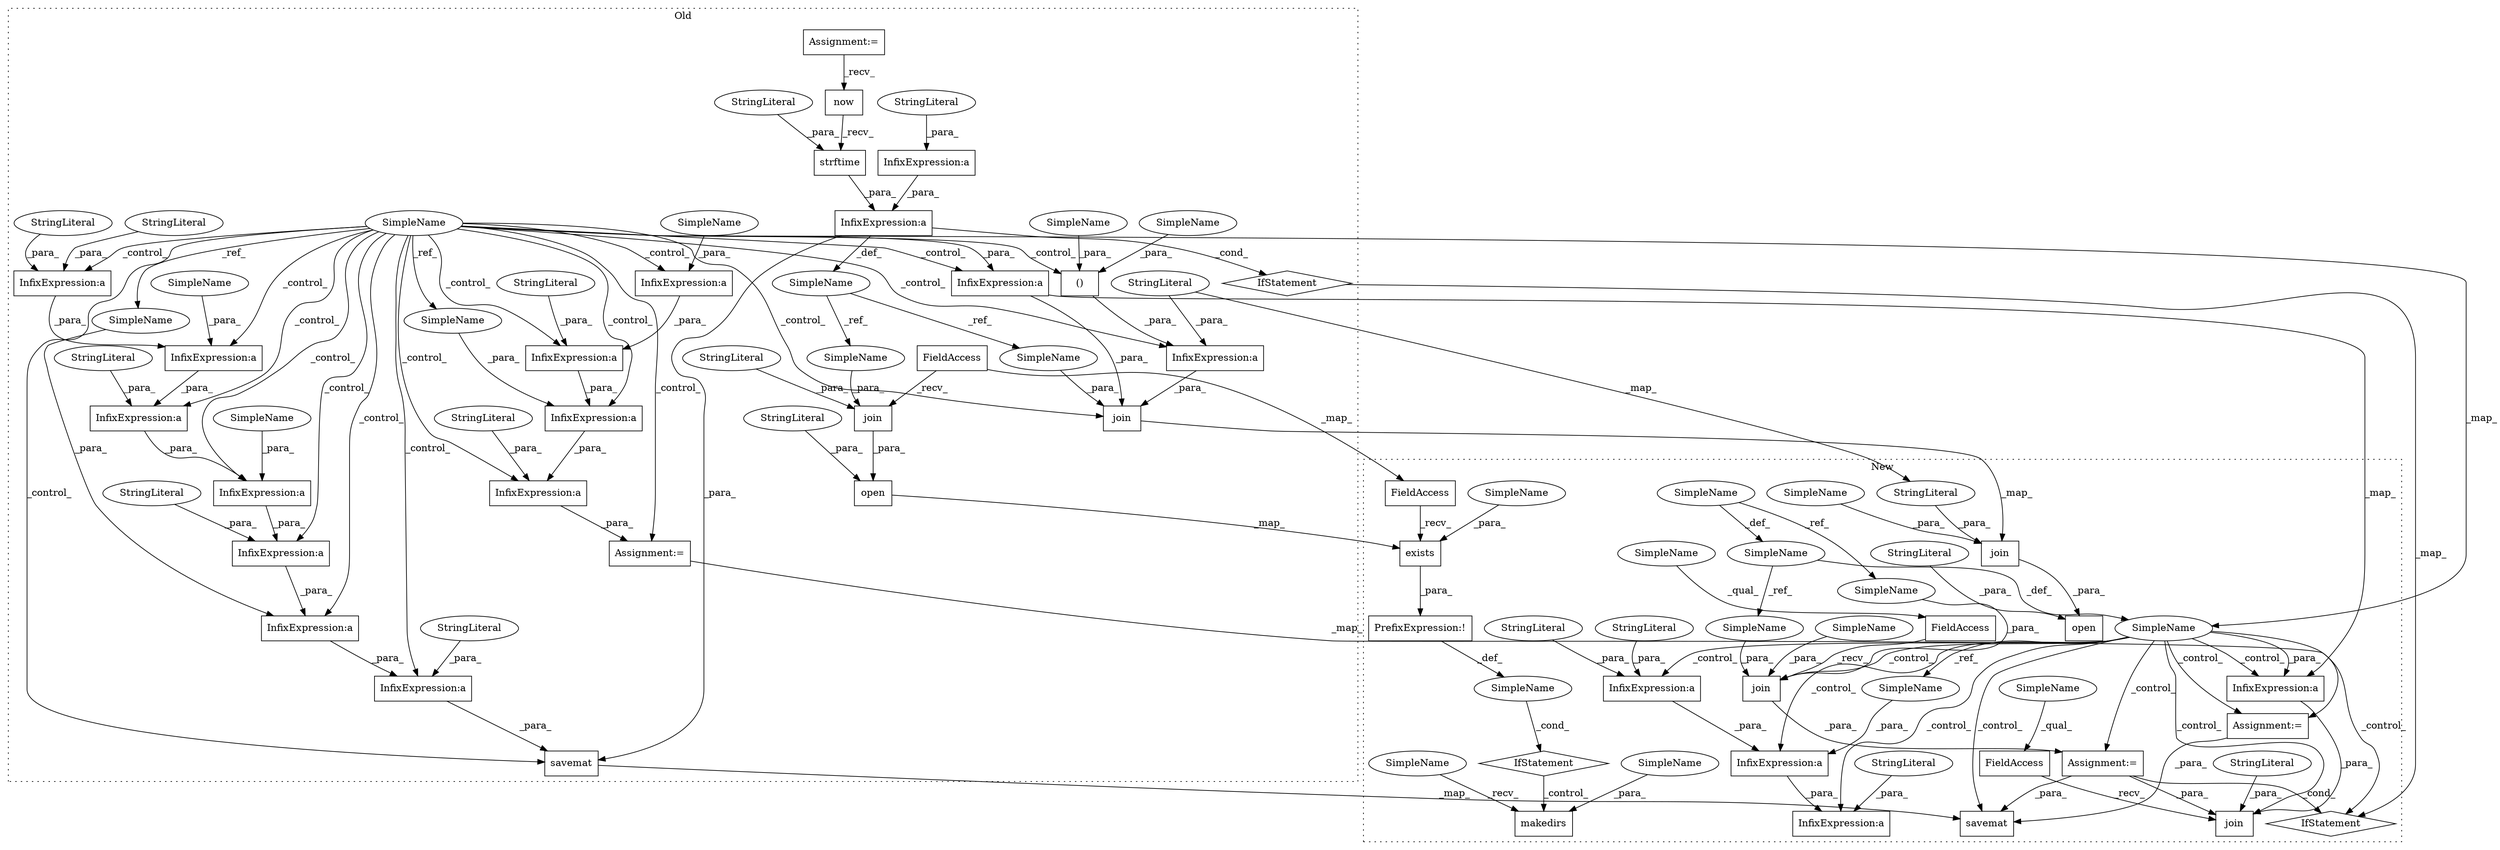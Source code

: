 digraph G {
subgraph cluster0 {
1 [label="now" a="32" s="3340" l="5" shape="box"];
3 [label="InfixExpression:a" a="27" s="3328" l="3" shape="box"];
4 [label="InfixExpression:a" a="27" s="3321" l="3" shape="box"];
7 [label="open" a="32" s="3561,3606" l="5,1" shape="box"];
9 [label="join" a="32" s="4861,4951" l="5,1" shape="box"];
10 [label="InfixExpression:a" a="27" s="4892" l="10" shape="box"];
11 [label="()" a="106" s="4902" l="23" shape="box"];
12 [label="StringLiteral" a="45" s="3603" l="3" shape="ellipse"];
13 [label="StringLiteral" a="45" s="3324" l="3" shape="ellipse"];
14 [label="StringLiteral" a="45" s="4875" l="17" shape="ellipse"];
17 [label="strftime" a="32" s="3346,3370" l="9,1" shape="box"];
18 [label="StringLiteral" a="45" s="3355" l="15" shape="ellipse"];
22 [label="SimpleName" a="42" s="3257" l="8" shape="ellipse"];
23 [label="join" a="32" s="3574,3601" l="5,1" shape="box"];
25 [label="StringLiteral" a="45" s="3588" l="13" shape="ellipse"];
27 [label="InfixExpression:a" a="27" s="4937" l="3" shape="box"];
30 [label="IfStatement" a="25" s="3378,3407" l="4,2" shape="diamond"];
33 [label="Assignment:=" a="7" s="697" l="8" shape="box"];
37 [label="InfixExpression:a" a="27" s="5116" l="3" shape="box"];
38 [label="InfixExpression:a" a="27" s="5098" l="3" shape="box"];
39 [label="InfixExpression:a" a="27" s="5091" l="3" shape="box"];
40 [label="InfixExpression:a" a="27" s="5109" l="3" shape="box"];
41 [label="InfixExpression:a" a="27" s="5304" l="3" shape="box"];
42 [label="InfixExpression:a" a="27" s="5311" l="3" shape="box"];
43 [label="InfixExpression:a" a="27" s="5318" l="3" shape="box"];
44 [label="InfixExpression:a" a="27" s="5123" l="3" shape="box"];
45 [label="InfixExpression:a" a="27" s="5333" l="3" shape="box"];
46 [label="InfixExpression:a" a="27" s="5145" l="3" shape="box"];
47 [label="InfixExpression:a" a="27" s="5130" l="3" shape="box"];
48 [label="StringLiteral" a="45" s="5080" l="11" shape="ellipse"];
49 [label="StringLiteral" a="45" s="5094" l="3" shape="ellipse"];
50 [label="StringLiteral" a="45" s="5336" l="6" shape="ellipse"];
51 [label="StringLiteral" a="45" s="5314" l="3" shape="ellipse"];
52 [label="StringLiteral" a="45" s="5126" l="3" shape="ellipse"];
53 [label="StringLiteral" a="45" s="5148" l="6" shape="ellipse"];
55 [label="FieldAccess" a="22" s="3566" l="7" shape="box"];
57 [label="SimpleName" a="42" s="3758" l="11" shape="ellipse"];
62 [label="savemat" a="32" s="5172,5242" l="8,1" shape="box"];
65 [label="StringLiteral" a="45" s="5112" l="3" shape="ellipse"];
69 [label="Assignment:=" a="7" s="5260" l="1" shape="box"];
71 [label="SimpleName" a="42" s="4866" l="8" shape="ellipse"];
72 [label="SimpleName" a="42" s="3579" l="8" shape="ellipse"];
74 [label="SimpleName" a="42" s="5321" l="11" shape="ellipse"];
75 [label="SimpleName" a="42" s="5133" l="11" shape="ellipse"];
76 [label="SimpleName" a="42" s="5101" l="7" shape="ellipse"];
77 [label="SimpleName" a="42" s="4902" l="7" shape="ellipse"];
78 [label="SimpleName" a="42" s="5119" l="3" shape="ellipse"];
79 [label="SimpleName" a="42" s="4922" l="3" shape="ellipse"];
80 [label="SimpleName" a="42" s="5307" l="3" shape="ellipse"];
label = "Old";
style="dotted";
}
subgraph cluster1 {
2 [label="makedirs" a="32" s="3373,3395" l="9,1" shape="box"];
5 [label="PrefixExpression:!" a="38" s="3330" l="1" shape="box"];
6 [label="exists" a="32" s="3339,3359" l="7,1" shape="box"];
8 [label="join" a="32" s="3532,3564" l="5,1" shape="box"];
15 [label="StringLiteral" a="45" s="3551" l="13" shape="ellipse"];
16 [label="FieldAccess" a="22" s="3957" l="7" shape="box"];
19 [label="FieldAccess" a="22" s="4950" l="7" shape="box"];
20 [label="SimpleName" a="42" s="" l="" shape="ellipse"];
21 [label="IfStatement" a="25" s="3326,3360" l="4,2" shape="diamond"];
24 [label="join" a="32" s="4958,5008" l="5,1" shape="box"];
26 [label="StringLiteral" a="45" s="4972" l="11" shape="ellipse"];
28 [label="InfixExpression:a" a="27" s="4994" l="3" shape="box"];
29 [label="join" a="32" s="3965,3995" l="5,1" shape="box"];
31 [label="IfStatement" a="25" s="4004,4033" l="4,2" shape="diamond"];
32 [label="Assignment:=" a="7" s="3956" l="1" shape="box"];
34 [label="open" a="32" s="3519,3569" l="5,1" shape="box"];
35 [label="StringLiteral" a="45" s="3566" l="3" shape="ellipse"];
36 [label="SimpleName" a="42" s="3706" l="3" shape="ellipse"];
54 [label="FieldAccess" a="22" s="3331" l="7" shape="box"];
56 [label="SimpleName" a="42" s="3721" l="11" shape="ellipse"];
58 [label="InfixExpression:a" a="27" s="5314" l="3" shape="box"];
59 [label="InfixExpression:a" a="27" s="5329" l="3" shape="box"];
60 [label="InfixExpression:a" a="27" s="5307" l="3" shape="box"];
61 [label="SimpleName" a="42" s="3687" l="7" shape="ellipse"];
63 [label="savemat" a="32" s="5193,5263" l="8,1" shape="box"];
64 [label="StringLiteral" a="45" s="5285" l="22" shape="ellipse"];
66 [label="StringLiteral" a="45" s="5310" l="3" shape="ellipse"];
67 [label="StringLiteral" a="45" s="5332" l="6" shape="ellipse"];
68 [label="Assignment:=" a="7" s="5129" l="1" shape="box"];
70 [label="SimpleName" a="42" s="5317" l="11" shape="ellipse"];
73 [label="SimpleName" a="42" s="3984" l="7" shape="ellipse"];
81 [label="SimpleName" a="42" s="3370" l="2" shape="ellipse"];
82 [label="SimpleName" a="42" s="4950" l="2" shape="ellipse"];
83 [label="SimpleName" a="42" s="3957" l="2" shape="ellipse"];
84 [label="SimpleName" a="42" s="3537" l="13" shape="ellipse"];
85 [label="SimpleName" a="42" s="3346" l="13" shape="ellipse"];
86 [label="SimpleName" a="42" s="3382" l="13" shape="ellipse"];
87 [label="SimpleName" a="42" s="3970" l="13" shape="ellipse"];
88 [label="SimpleName" a="42" s="3992" l="3" shape="ellipse"];
label = "New";
style="dotted";
}
1 -> 17 [label="_recv_"];
3 -> 30 [label="_cond_"];
3 -> 22 [label="_def_"];
3 -> 62 [label="_para_"];
4 -> 3 [label="_para_"];
5 -> 20 [label="_def_"];
6 -> 5 [label="_para_"];
7 -> 6 [label="_map_"];
8 -> 34 [label="_para_"];
9 -> 8 [label="_map_"];
10 -> 9 [label="_para_"];
11 -> 10 [label="_para_"];
12 -> 7 [label="_para_"];
13 -> 4 [label="_para_"];
14 -> 10 [label="_para_"];
14 -> 15 [label="_map_"];
15 -> 8 [label="_para_"];
16 -> 29 [label="_recv_"];
17 -> 3 [label="_para_"];
18 -> 17 [label="_para_"];
19 -> 24 [label="_recv_"];
20 -> 21 [label="_cond_"];
21 -> 2 [label="_control_"];
22 -> 71 [label="_ref_"];
22 -> 72 [label="_ref_"];
23 -> 7 [label="_para_"];
25 -> 23 [label="_para_"];
26 -> 24 [label="_para_"];
27 -> 28 [label="_map_"];
27 -> 9 [label="_para_"];
28 -> 24 [label="_para_"];
29 -> 32 [label="_para_"];
30 -> 31 [label="_map_"];
32 -> 63 [label="_para_"];
32 -> 31 [label="_cond_"];
32 -> 24 [label="_para_"];
33 -> 1 [label="_recv_"];
35 -> 34 [label="_para_"];
36 -> 56 [label="_def_"];
36 -> 88 [label="_ref_"];
37 -> 44 [label="_para_"];
38 -> 40 [label="_para_"];
39 -> 38 [label="_para_"];
40 -> 37 [label="_para_"];
41 -> 42 [label="_para_"];
42 -> 43 [label="_para_"];
43 -> 45 [label="_para_"];
44 -> 47 [label="_para_"];
45 -> 69 [label="_para_"];
46 -> 62 [label="_para_"];
47 -> 46 [label="_para_"];
48 -> 39 [label="_para_"];
49 -> 39 [label="_para_"];
50 -> 45 [label="_para_"];
51 -> 42 [label="_para_"];
52 -> 44 [label="_para_"];
53 -> 46 [label="_para_"];
54 -> 6 [label="_recv_"];
55 -> 23 [label="_recv_"];
55 -> 54 [label="_map_"];
56 -> 59 [label="_control_"];
56 -> 70 [label="_ref_"];
56 -> 31 [label="_control_"];
56 -> 32 [label="_control_"];
56 -> 63 [label="_control_"];
56 -> 58 [label="_control_"];
56 -> 28 [label="_control_"];
56 -> 29 [label="_control_"];
56 -> 24 [label="_control_"];
56 -> 68 [label="_control_"];
56 -> 60 [label="_control_"];
56 -> 28 [label="_para_"];
57 -> 40 [label="_control_"];
57 -> 42 [label="_control_"];
57 -> 43 [label="_control_"];
57 -> 10 [label="_control_"];
57 -> 38 [label="_control_"];
57 -> 41 [label="_control_"];
57 -> 9 [label="_control_"];
57 -> 56 [label="_map_"];
57 -> 45 [label="_control_"];
57 -> 27 [label="_para_"];
57 -> 39 [label="_control_"];
57 -> 47 [label="_control_"];
57 -> 75 [label="_ref_"];
57 -> 27 [label="_control_"];
57 -> 11 [label="_control_"];
57 -> 74 [label="_ref_"];
57 -> 37 [label="_control_"];
57 -> 44 [label="_control_"];
57 -> 69 [label="_control_"];
57 -> 62 [label="_control_"];
57 -> 46 [label="_control_"];
58 -> 59 [label="_para_"];
60 -> 58 [label="_para_"];
61 -> 36 [label="_def_"];
61 -> 73 [label="_ref_"];
62 -> 63 [label="_map_"];
64 -> 60 [label="_para_"];
65 -> 40 [label="_para_"];
66 -> 60 [label="_para_"];
67 -> 59 [label="_para_"];
68 -> 63 [label="_para_"];
69 -> 68 [label="_map_"];
70 -> 58 [label="_para_"];
71 -> 9 [label="_para_"];
72 -> 23 [label="_para_"];
73 -> 29 [label="_para_"];
74 -> 43 [label="_para_"];
75 -> 47 [label="_para_"];
76 -> 38 [label="_para_"];
77 -> 11 [label="_para_"];
78 -> 37 [label="_para_"];
79 -> 11 [label="_para_"];
80 -> 41 [label="_para_"];
81 -> 2 [label="_recv_"];
82 -> 19 [label="_qual_"];
83 -> 16 [label="_qual_"];
84 -> 8 [label="_para_"];
85 -> 6 [label="_para_"];
86 -> 2 [label="_para_"];
87 -> 29 [label="_para_"];
88 -> 29 [label="_para_"];
}